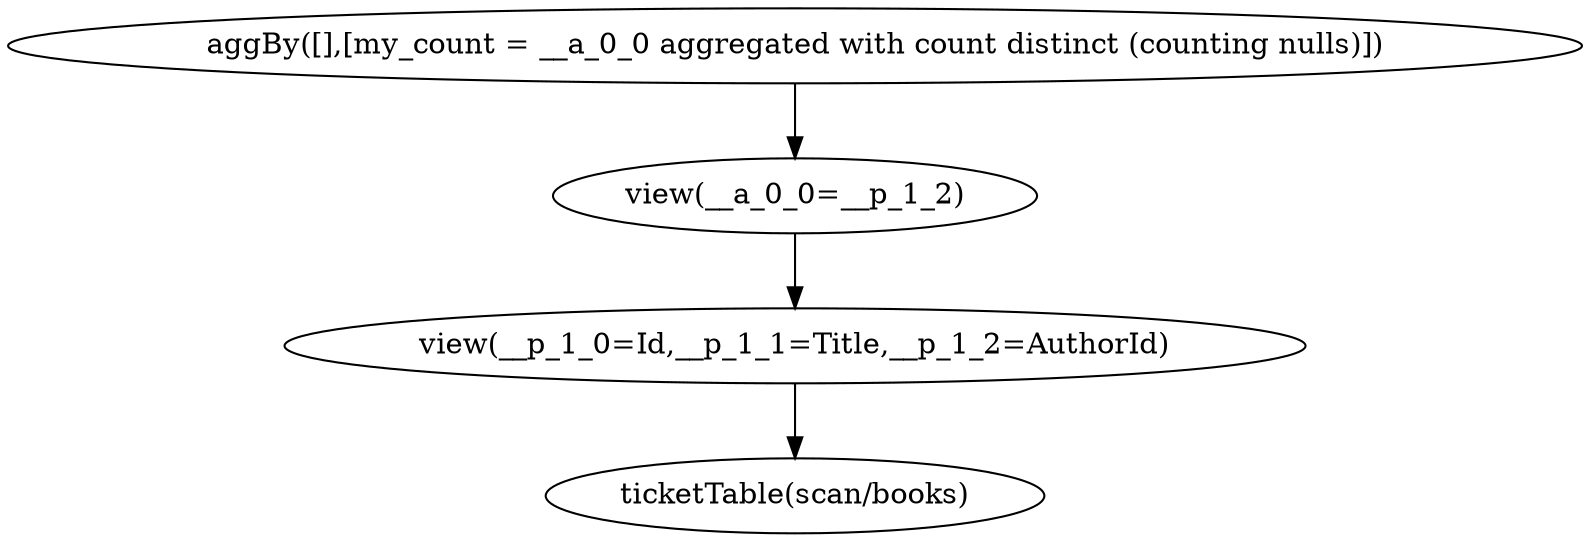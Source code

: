 digraph {
"op_0" ["label"="ticketTable(scan/books)"]
"op_1" ["label"="view(__p_1_0=Id,__p_1_1=Title,__p_1_2=AuthorId)"]
"op_2" ["label"="view(__a_0_0=__p_1_2)"]
"op_3" ["label"="aggBy([],[my_count = __a_0_0 aggregated with count distinct (counting nulls)])"]
"op_1" -> "op_0"
"op_2" -> "op_1"
"op_3" -> "op_2"
}